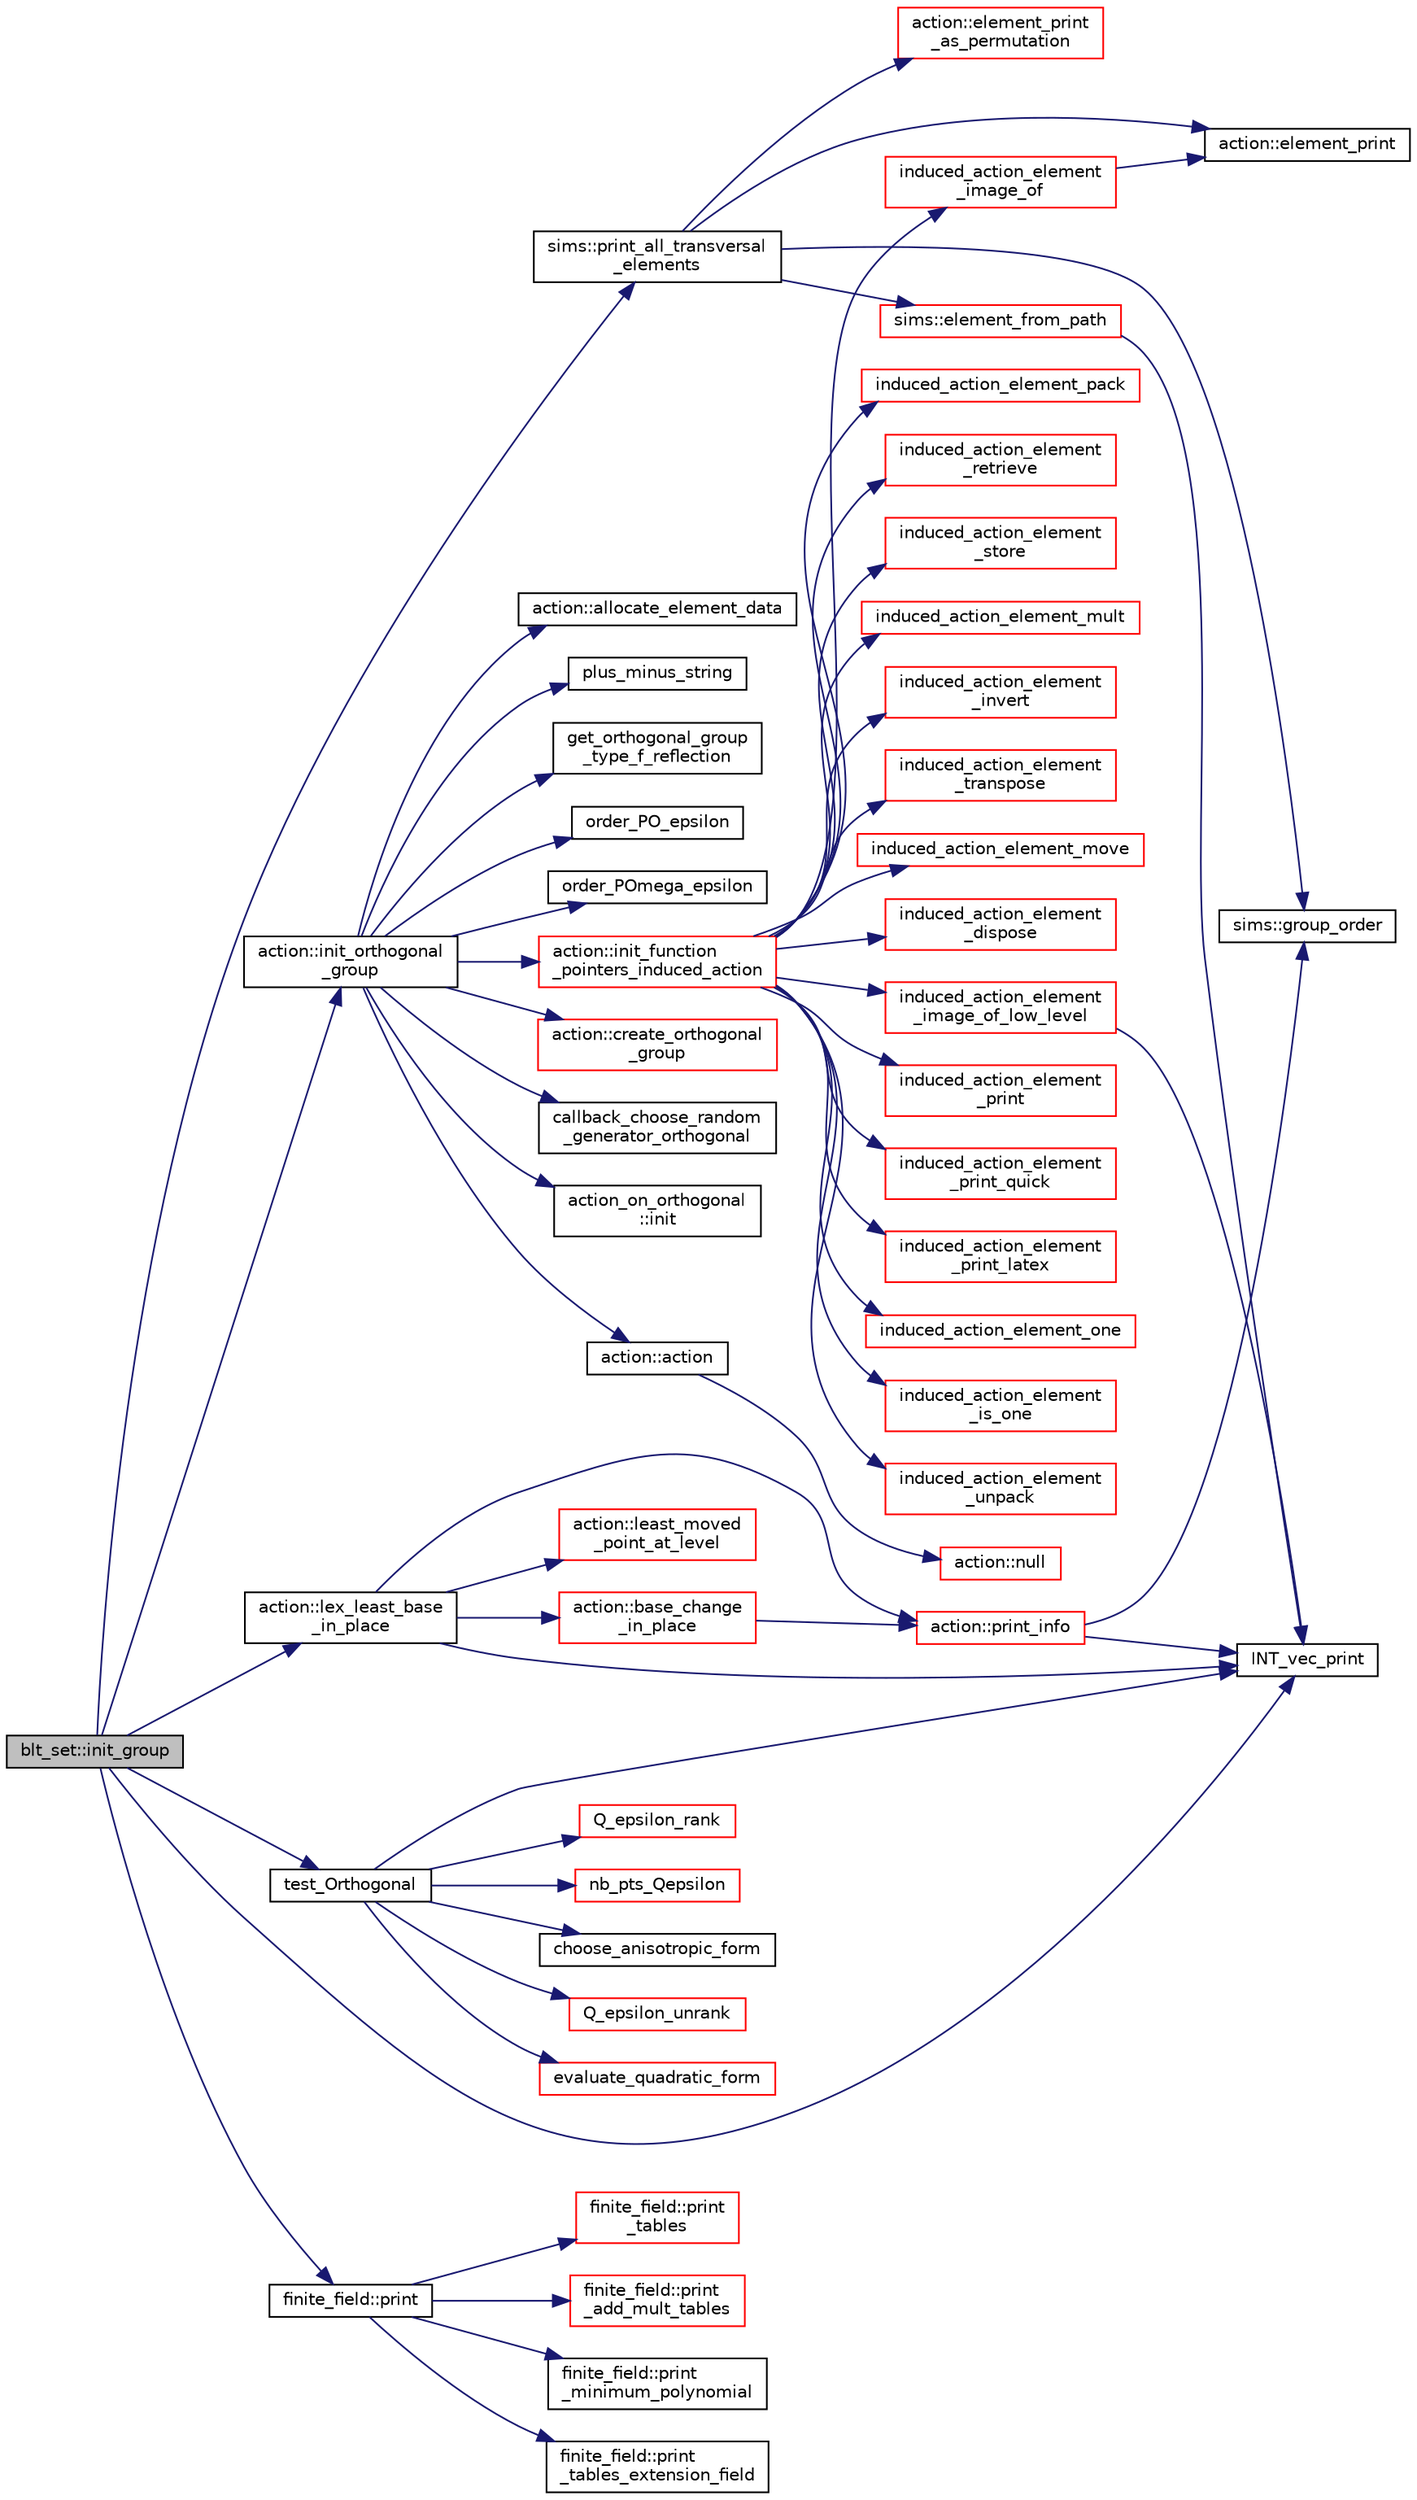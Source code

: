 digraph "blt_set::init_group"
{
  edge [fontname="Helvetica",fontsize="10",labelfontname="Helvetica",labelfontsize="10"];
  node [fontname="Helvetica",fontsize="10",shape=record];
  rankdir="LR";
  Node1329 [label="blt_set::init_group",height=0.2,width=0.4,color="black", fillcolor="grey75", style="filled", fontcolor="black"];
  Node1329 -> Node1330 [color="midnightblue",fontsize="10",style="solid",fontname="Helvetica"];
  Node1330 [label="action::init_orthogonal\l_group",height=0.2,width=0.4,color="black", fillcolor="white", style="filled",URL="$d2/d86/classaction.html#a2cfe124956ed67d8b7a927bb44847cc2"];
  Node1330 -> Node1331 [color="midnightblue",fontsize="10",style="solid",fontname="Helvetica"];
  Node1331 [label="action::action",height=0.2,width=0.4,color="black", fillcolor="white", style="filled",URL="$d2/d86/classaction.html#a108adb38ad362aeb55cf40b9de38bb16"];
  Node1331 -> Node1332 [color="midnightblue",fontsize="10",style="solid",fontname="Helvetica"];
  Node1332 [label="action::null",height=0.2,width=0.4,color="red", fillcolor="white", style="filled",URL="$d2/d86/classaction.html#af05ce222a97a1eff5f692b9193dee125"];
  Node1330 -> Node1336 [color="midnightblue",fontsize="10",style="solid",fontname="Helvetica"];
  Node1336 [label="action_on_orthogonal\l::init",height=0.2,width=0.4,color="black", fillcolor="white", style="filled",URL="$dc/d87/classaction__on__orthogonal.html#a5d66e1b51f4c836e358401dce9ed4ee6"];
  Node1330 -> Node1337 [color="midnightblue",fontsize="10",style="solid",fontname="Helvetica"];
  Node1337 [label="action::allocate_element_data",height=0.2,width=0.4,color="black", fillcolor="white", style="filled",URL="$d2/d86/classaction.html#adc5f98db8315bfd17fcd2fbb437d8f60"];
  Node1330 -> Node1338 [color="midnightblue",fontsize="10",style="solid",fontname="Helvetica"];
  Node1338 [label="action::init_function\l_pointers_induced_action",height=0.2,width=0.4,color="red", fillcolor="white", style="filled",URL="$d2/d86/classaction.html#a3b9287d084b24f7a3b9532a7589c58de"];
  Node1338 -> Node1339 [color="midnightblue",fontsize="10",style="solid",fontname="Helvetica"];
  Node1339 [label="induced_action_element\l_image_of",height=0.2,width=0.4,color="red", fillcolor="white", style="filled",URL="$dc/dd4/group__actions_8h.html#a821850d6c3988dd122de0489cd36f0f0"];
  Node1339 -> Node1363 [color="midnightblue",fontsize="10",style="solid",fontname="Helvetica"];
  Node1363 [label="action::element_print",height=0.2,width=0.4,color="black", fillcolor="white", style="filled",URL="$d2/d86/classaction.html#ae38c3ef3c1125213733d63c6fc3c40cd"];
  Node1338 -> Node1745 [color="midnightblue",fontsize="10",style="solid",fontname="Helvetica"];
  Node1745 [label="induced_action_element\l_image_of_low_level",height=0.2,width=0.4,color="red", fillcolor="white", style="filled",URL="$dc/dd4/group__actions_8h.html#aa4bc5f68829829d9a41223c260c658c5"];
  Node1745 -> Node1343 [color="midnightblue",fontsize="10",style="solid",fontname="Helvetica"];
  Node1343 [label="INT_vec_print",height=0.2,width=0.4,color="black", fillcolor="white", style="filled",URL="$df/dbf/sajeeb_8_c.html#a79a5901af0b47dd0d694109543c027fe"];
  Node1338 -> Node1747 [color="midnightblue",fontsize="10",style="solid",fontname="Helvetica"];
  Node1747 [label="induced_action_element_one",height=0.2,width=0.4,color="red", fillcolor="white", style="filled",URL="$dc/dd4/group__actions_8h.html#a11ad8abff8304e30e16403a1975a8aab"];
  Node1338 -> Node1749 [color="midnightblue",fontsize="10",style="solid",fontname="Helvetica"];
  Node1749 [label="induced_action_element\l_is_one",height=0.2,width=0.4,color="red", fillcolor="white", style="filled",URL="$dc/dd4/group__actions_8h.html#aadb6a2b56e25c82dd455de09bb4bda82"];
  Node1338 -> Node1753 [color="midnightblue",fontsize="10",style="solid",fontname="Helvetica"];
  Node1753 [label="induced_action_element\l_unpack",height=0.2,width=0.4,color="red", fillcolor="white", style="filled",URL="$dc/dd4/group__actions_8h.html#a99c6ddc3d11eeccddf87ca23badd1890"];
  Node1338 -> Node1756 [color="midnightblue",fontsize="10",style="solid",fontname="Helvetica"];
  Node1756 [label="induced_action_element_pack",height=0.2,width=0.4,color="red", fillcolor="white", style="filled",URL="$dc/dd4/group__actions_8h.html#aa80cbe650affcff950137367a431715f"];
  Node1338 -> Node1759 [color="midnightblue",fontsize="10",style="solid",fontname="Helvetica"];
  Node1759 [label="induced_action_element\l_retrieve",height=0.2,width=0.4,color="red", fillcolor="white", style="filled",URL="$dc/dd4/group__actions_8h.html#a9e51f4ab67af75d0a12a3eb7f211a5b4"];
  Node1338 -> Node1765 [color="midnightblue",fontsize="10",style="solid",fontname="Helvetica"];
  Node1765 [label="induced_action_element\l_store",height=0.2,width=0.4,color="red", fillcolor="white", style="filled",URL="$dc/dd4/group__actions_8h.html#a23d42fb239ba7e886b1fb9fc96f1a3be"];
  Node1338 -> Node1772 [color="midnightblue",fontsize="10",style="solid",fontname="Helvetica"];
  Node1772 [label="induced_action_element_mult",height=0.2,width=0.4,color="red", fillcolor="white", style="filled",URL="$dc/dd4/group__actions_8h.html#a7b00701d128922145960b4c15307113c"];
  Node1338 -> Node1774 [color="midnightblue",fontsize="10",style="solid",fontname="Helvetica"];
  Node1774 [label="induced_action_element\l_invert",height=0.2,width=0.4,color="red", fillcolor="white", style="filled",URL="$dc/dd4/group__actions_8h.html#a9b7e3c76b30897cb2b62a974e063ce12"];
  Node1338 -> Node1776 [color="midnightblue",fontsize="10",style="solid",fontname="Helvetica"];
  Node1776 [label="induced_action_element\l_transpose",height=0.2,width=0.4,color="red", fillcolor="white", style="filled",URL="$dc/dd4/group__actions_8h.html#ad1379970ade84fe3a44f26f5ec500db4"];
  Node1338 -> Node1779 [color="midnightblue",fontsize="10",style="solid",fontname="Helvetica"];
  Node1779 [label="induced_action_element_move",height=0.2,width=0.4,color="red", fillcolor="white", style="filled",URL="$dc/dd4/group__actions_8h.html#a7b319593ee737d9c1ab5bc6223377541"];
  Node1338 -> Node1781 [color="midnightblue",fontsize="10",style="solid",fontname="Helvetica"];
  Node1781 [label="induced_action_element\l_dispose",height=0.2,width=0.4,color="red", fillcolor="white", style="filled",URL="$dc/dd4/group__actions_8h.html#a5bf4e1daf5b0e799af9e065ab8046f99"];
  Node1338 -> Node1783 [color="midnightblue",fontsize="10",style="solid",fontname="Helvetica"];
  Node1783 [label="induced_action_element\l_print",height=0.2,width=0.4,color="red", fillcolor="white", style="filled",URL="$dc/dd4/group__actions_8h.html#a670952bd230bf34b82f276deab684d23"];
  Node1338 -> Node1787 [color="midnightblue",fontsize="10",style="solid",fontname="Helvetica"];
  Node1787 [label="induced_action_element\l_print_quick",height=0.2,width=0.4,color="red", fillcolor="white", style="filled",URL="$dc/dd4/group__actions_8h.html#a91760d711eca781aa4dbee22a5fc0168"];
  Node1338 -> Node1788 [color="midnightblue",fontsize="10",style="solid",fontname="Helvetica"];
  Node1788 [label="induced_action_element\l_print_latex",height=0.2,width=0.4,color="red", fillcolor="white", style="filled",URL="$dc/dd4/group__actions_8h.html#a962508fbbbac127426c42fe5d0f147ab"];
  Node1330 -> Node1801 [color="midnightblue",fontsize="10",style="solid",fontname="Helvetica"];
  Node1801 [label="plus_minus_string",height=0.2,width=0.4,color="black", fillcolor="white", style="filled",URL="$d5/db4/io__and__os_8h.html#a9f5fa1b143db5ba897f3e3cc0dda146d"];
  Node1330 -> Node1802 [color="midnightblue",fontsize="10",style="solid",fontname="Helvetica"];
  Node1802 [label="get_orthogonal_group\l_type_f_reflection",height=0.2,width=0.4,color="black", fillcolor="white", style="filled",URL="$d5/d90/action__global_8_c.html#a50f15f51a8bbf773e6d3b3ac3ddbf861"];
  Node1330 -> Node1803 [color="midnightblue",fontsize="10",style="solid",fontname="Helvetica"];
  Node1803 [label="order_PO_epsilon",height=0.2,width=0.4,color="black", fillcolor="white", style="filled",URL="$d4/d67/geometry_8h.html#accb4a5b687f3a8d953d08f20dbd2259d"];
  Node1330 -> Node1804 [color="midnightblue",fontsize="10",style="solid",fontname="Helvetica"];
  Node1804 [label="order_POmega_epsilon",height=0.2,width=0.4,color="black", fillcolor="white", style="filled",URL="$d4/d67/geometry_8h.html#ad142560d457a06003b118cf0008201e6"];
  Node1330 -> Node1805 [color="midnightblue",fontsize="10",style="solid",fontname="Helvetica"];
  Node1805 [label="action::create_orthogonal\l_group",height=0.2,width=0.4,color="red", fillcolor="white", style="filled",URL="$d2/d86/classaction.html#a9ec9857e52b35c91c52964a1c5701128"];
  Node1330 -> Node1864 [color="midnightblue",fontsize="10",style="solid",fontname="Helvetica"];
  Node1864 [label="callback_choose_random\l_generator_orthogonal",height=0.2,width=0.4,color="black", fillcolor="white", style="filled",URL="$d5/d90/action__global_8_c.html#ad86b3215267294277dddd93943dafaf7"];
  Node1329 -> Node1865 [color="midnightblue",fontsize="10",style="solid",fontname="Helvetica"];
  Node1865 [label="action::lex_least_base\l_in_place",height=0.2,width=0.4,color="black", fillcolor="white", style="filled",URL="$d2/d86/classaction.html#a24c460a91daf89ab1994a4160623ccb4"];
  Node1865 -> Node1343 [color="midnightblue",fontsize="10",style="solid",fontname="Helvetica"];
  Node1865 -> Node1816 [color="midnightblue",fontsize="10",style="solid",fontname="Helvetica"];
  Node1816 [label="action::print_info",height=0.2,width=0.4,color="red", fillcolor="white", style="filled",URL="$d2/d86/classaction.html#a6f89e493e5c5a32e5c3b8963d438ce86"];
  Node1816 -> Node1343 [color="midnightblue",fontsize="10",style="solid",fontname="Helvetica"];
  Node1816 -> Node1817 [color="midnightblue",fontsize="10",style="solid",fontname="Helvetica"];
  Node1817 [label="sims::group_order",height=0.2,width=0.4,color="black", fillcolor="white", style="filled",URL="$d9/df3/classsims.html#aa442445175656570fa35febbe790efad"];
  Node1865 -> Node1866 [color="midnightblue",fontsize="10",style="solid",fontname="Helvetica"];
  Node1866 [label="action::least_moved\l_point_at_level",height=0.2,width=0.4,color="red", fillcolor="white", style="filled",URL="$d2/d86/classaction.html#ade162671419b094bb4af3cf4bd59c4e2"];
  Node1865 -> Node1868 [color="midnightblue",fontsize="10",style="solid",fontname="Helvetica"];
  Node1868 [label="action::base_change\l_in_place",height=0.2,width=0.4,color="red", fillcolor="white", style="filled",URL="$d2/d86/classaction.html#a035960aa89ff1aec59f868c15fc63d50"];
  Node1868 -> Node1816 [color="midnightblue",fontsize="10",style="solid",fontname="Helvetica"];
  Node1329 -> Node1343 [color="midnightblue",fontsize="10",style="solid",fontname="Helvetica"];
  Node1329 -> Node1871 [color="midnightblue",fontsize="10",style="solid",fontname="Helvetica"];
  Node1871 [label="test_Orthogonal",height=0.2,width=0.4,color="black", fillcolor="white", style="filled",URL="$d4/d67/geometry_8h.html#a071f90f8a33649e2d4a8f5c9a401a4f4"];
  Node1871 -> Node1872 [color="midnightblue",fontsize="10",style="solid",fontname="Helvetica"];
  Node1872 [label="nb_pts_Qepsilon",height=0.2,width=0.4,color="red", fillcolor="white", style="filled",URL="$db/da0/lib_2foundations_2geometry_2orthogonal__points_8_c.html#acbf91472684f545d7c79eecc893cc250"];
  Node1871 -> Node1876 [color="midnightblue",fontsize="10",style="solid",fontname="Helvetica"];
  Node1876 [label="choose_anisotropic_form",height=0.2,width=0.4,color="black", fillcolor="white", style="filled",URL="$db/da0/lib_2foundations_2geometry_2orthogonal__points_8_c.html#a0cfd89420fa352dee57b4a6165981456"];
  Node1871 -> Node1877 [color="midnightblue",fontsize="10",style="solid",fontname="Helvetica"];
  Node1877 [label="Q_epsilon_unrank",height=0.2,width=0.4,color="red", fillcolor="white", style="filled",URL="$db/da0/lib_2foundations_2geometry_2orthogonal__points_8_c.html#af162c4d30d4a6528299e37551c353e7b"];
  Node1871 -> Node1343 [color="midnightblue",fontsize="10",style="solid",fontname="Helvetica"];
  Node1871 -> Node1487 [color="midnightblue",fontsize="10",style="solid",fontname="Helvetica"];
  Node1487 [label="evaluate_quadratic_form",height=0.2,width=0.4,color="red", fillcolor="white", style="filled",URL="$db/da0/lib_2foundations_2geometry_2orthogonal__points_8_c.html#a4faa3ca9079fe60d4ad421506491ed6a"];
  Node1871 -> Node1878 [color="midnightblue",fontsize="10",style="solid",fontname="Helvetica"];
  Node1878 [label="Q_epsilon_rank",height=0.2,width=0.4,color="red", fillcolor="white", style="filled",URL="$db/da0/lib_2foundations_2geometry_2orthogonal__points_8_c.html#a0949e1151174e2988aa697cb31942e97"];
  Node1329 -> Node1879 [color="midnightblue",fontsize="10",style="solid",fontname="Helvetica"];
  Node1879 [label="sims::print_all_transversal\l_elements",height=0.2,width=0.4,color="black", fillcolor="white", style="filled",URL="$d9/df3/classsims.html#ac8dc8f09ae341b1b858b14221bb7646b"];
  Node1879 -> Node1817 [color="midnightblue",fontsize="10",style="solid",fontname="Helvetica"];
  Node1879 -> Node1344 [color="midnightblue",fontsize="10",style="solid",fontname="Helvetica"];
  Node1344 [label="sims::element_from_path",height=0.2,width=0.4,color="red", fillcolor="white", style="filled",URL="$d9/df3/classsims.html#a4a9bc25b1b8e61ba34d6d3d9f9fb8ab8"];
  Node1344 -> Node1343 [color="midnightblue",fontsize="10",style="solid",fontname="Helvetica"];
  Node1879 -> Node1363 [color="midnightblue",fontsize="10",style="solid",fontname="Helvetica"];
  Node1879 -> Node1694 [color="midnightblue",fontsize="10",style="solid",fontname="Helvetica"];
  Node1694 [label="action::element_print\l_as_permutation",height=0.2,width=0.4,color="red", fillcolor="white", style="filled",URL="$d2/d86/classaction.html#a2975618a8203187b688a67c947150bb8"];
  Node1329 -> Node1880 [color="midnightblue",fontsize="10",style="solid",fontname="Helvetica"];
  Node1880 [label="finite_field::print",height=0.2,width=0.4,color="black", fillcolor="white", style="filled",URL="$df/d5a/classfinite__field.html#a447940f58fdec6c099784a3e50501926"];
  Node1880 -> Node1881 [color="midnightblue",fontsize="10",style="solid",fontname="Helvetica"];
  Node1881 [label="finite_field::print\l_minimum_polynomial",height=0.2,width=0.4,color="black", fillcolor="white", style="filled",URL="$df/d5a/classfinite__field.html#a6d58c4c06994e9637385ff69943f13cb"];
  Node1880 -> Node1882 [color="midnightblue",fontsize="10",style="solid",fontname="Helvetica"];
  Node1882 [label="finite_field::print\l_tables_extension_field",height=0.2,width=0.4,color="black", fillcolor="white", style="filled",URL="$df/d5a/classfinite__field.html#a026b98a814f71c1bfbd6905abb295ee8"];
  Node1880 -> Node1883 [color="midnightblue",fontsize="10",style="solid",fontname="Helvetica"];
  Node1883 [label="finite_field::print\l_tables",height=0.2,width=0.4,color="red", fillcolor="white", style="filled",URL="$df/d5a/classfinite__field.html#aa0bddbd3f44fb6012a198bfc3d0551fc"];
  Node1880 -> Node1884 [color="midnightblue",fontsize="10",style="solid",fontname="Helvetica"];
  Node1884 [label="finite_field::print\l_add_mult_tables",height=0.2,width=0.4,color="red", fillcolor="white", style="filled",URL="$df/d5a/classfinite__field.html#ac4f687830f2953f9f7568c541e3e91c7"];
}
